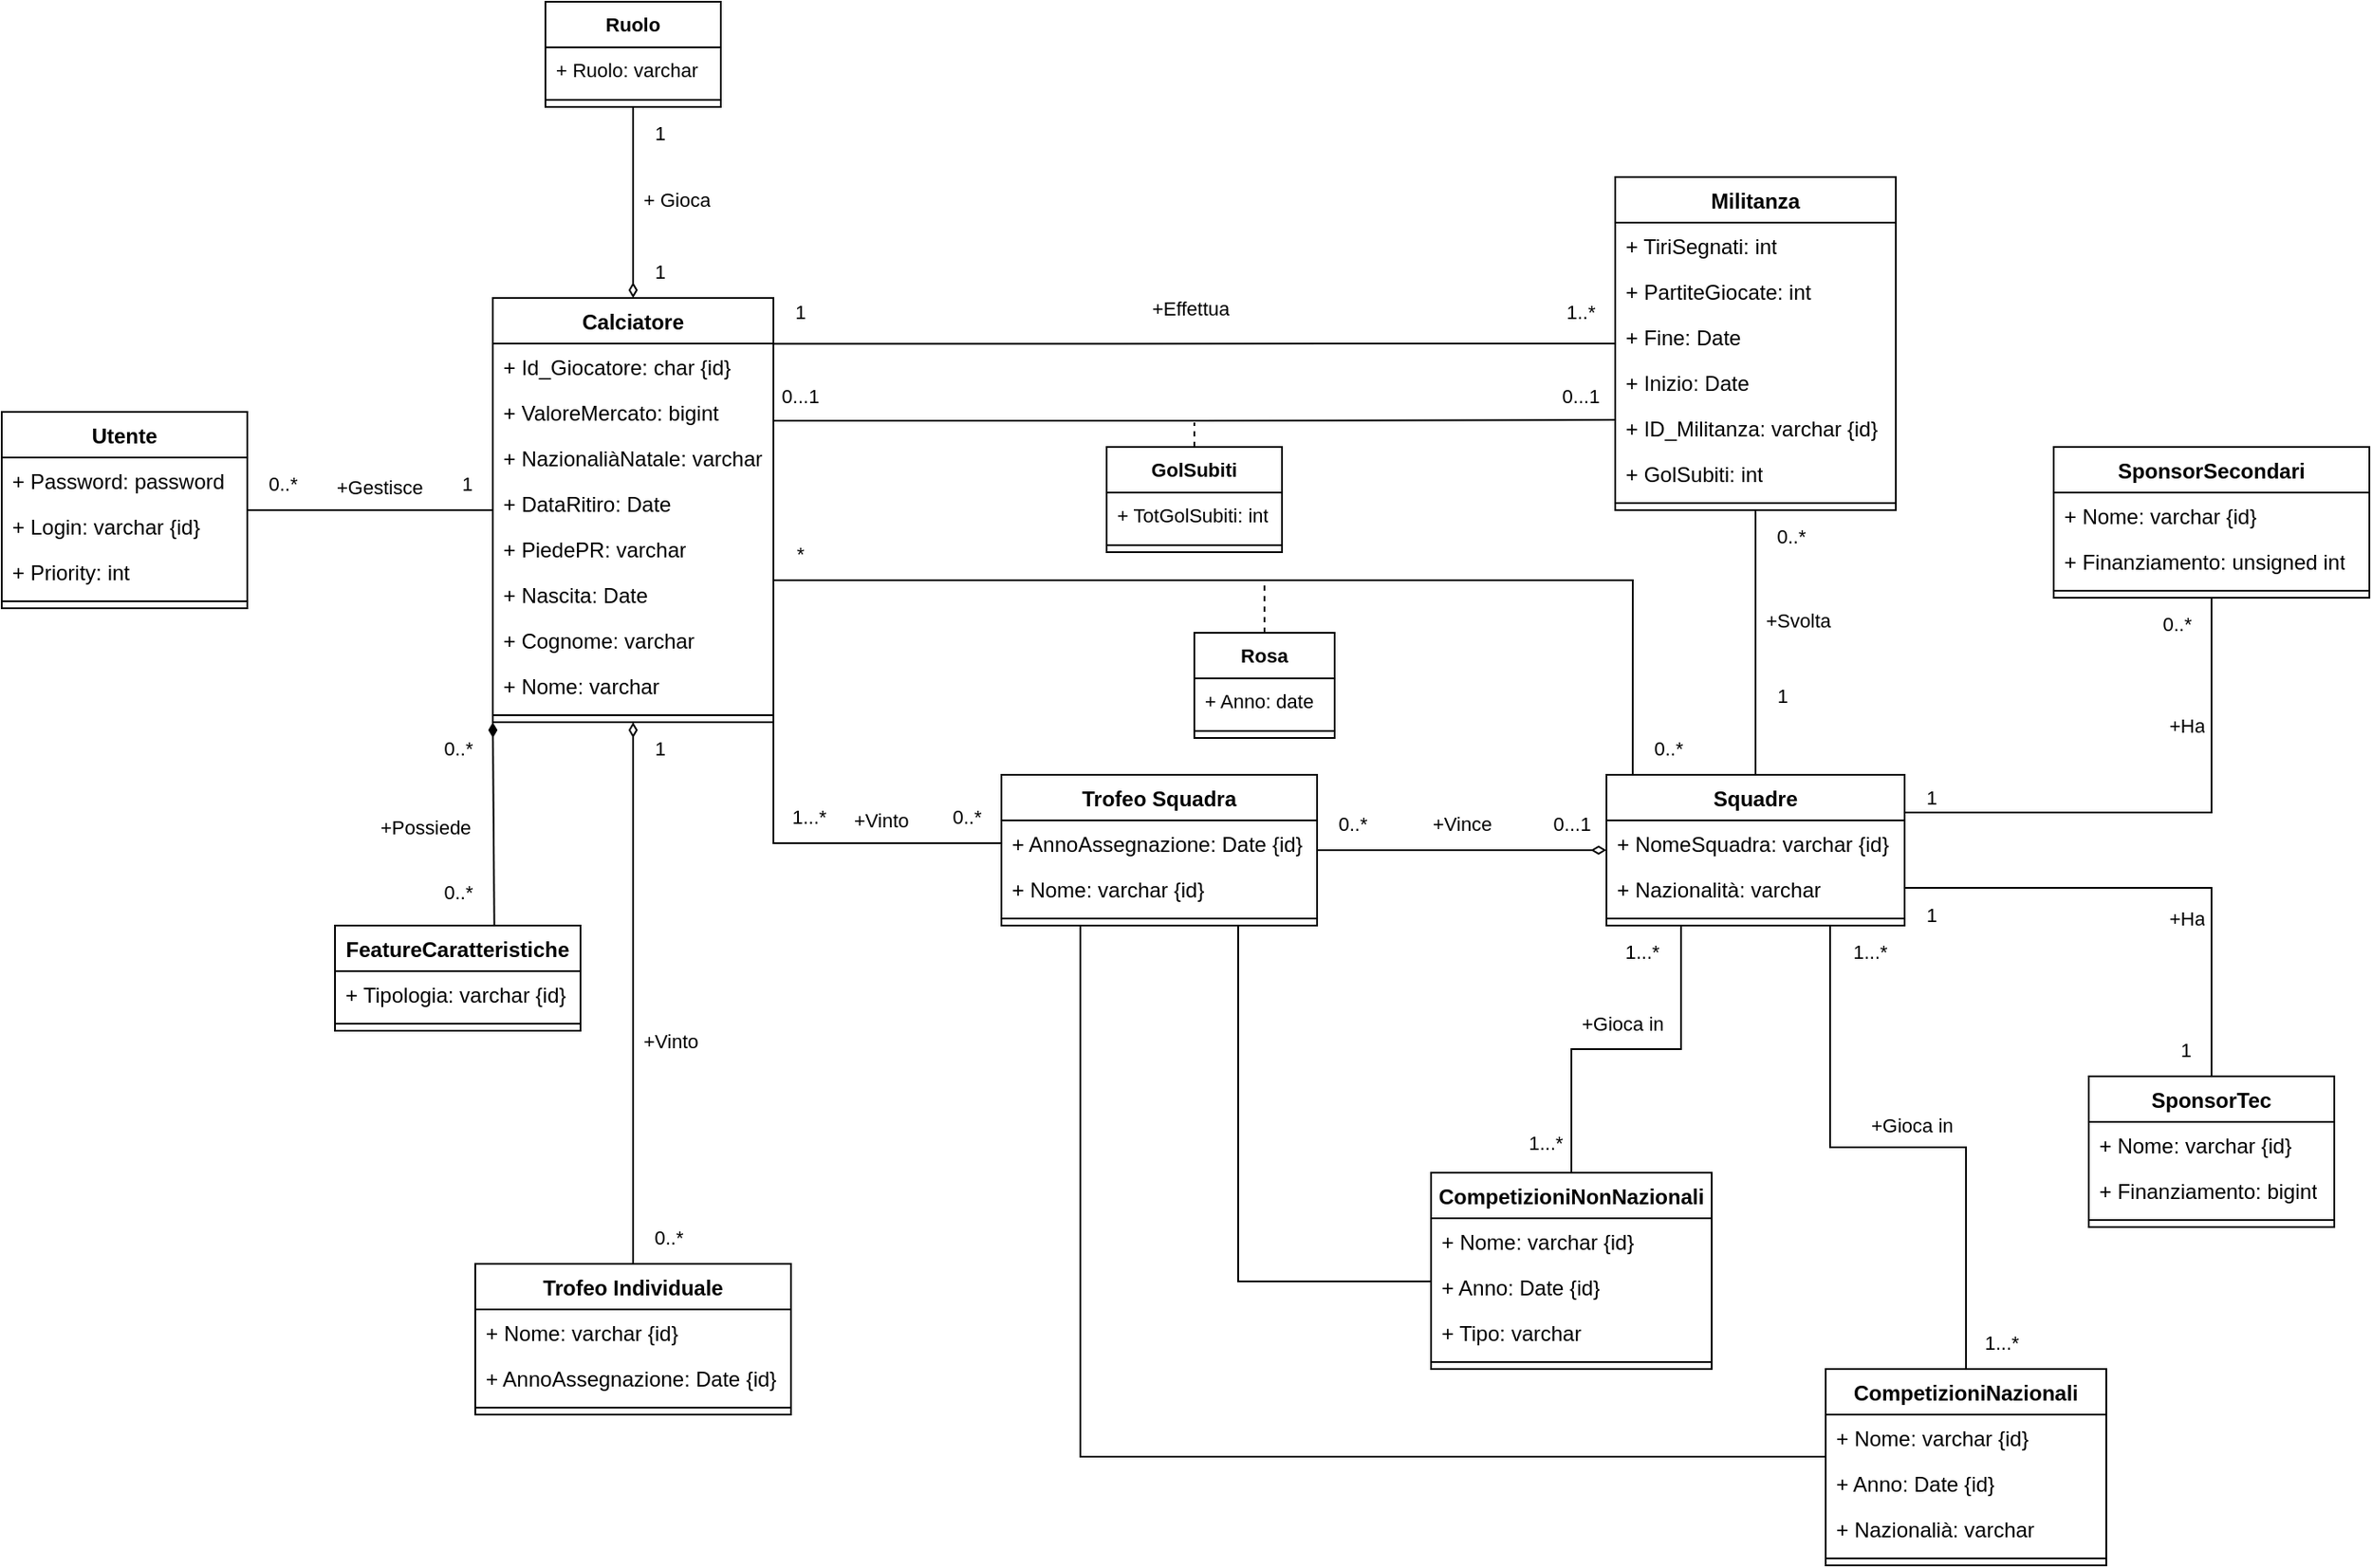 <mxfile version="22.0.3" type="device">
  <diagram name="Pagina-1" id="4owF_1DYiiWgYMWJK0U4">
    <mxGraphModel dx="3759" dy="2342" grid="1" gridSize="10" guides="1" tooltips="1" connect="1" arrows="1" fold="1" page="1" pageScale="1" pageWidth="1169" pageHeight="827" math="0" shadow="0">
      <root>
        <mxCell id="0" />
        <mxCell id="1" parent="0" />
        <mxCell id="M0RXmUMzVYiV5TTyNYUk-115" style="edgeStyle=orthogonalEdgeStyle;shape=connector;rounded=0;orthogonalLoop=1;jettySize=auto;html=1;exitX=0.5;exitY=0;exitDx=0;exitDy=0;entryX=1;entryY=0.75;entryDx=0;entryDy=0;labelBackgroundColor=default;strokeColor=default;align=center;verticalAlign=middle;fontFamily=Helvetica;fontSize=11;fontColor=default;endArrow=none;endFill=0;" parent="1" source="M0RXmUMzVYiV5TTyNYUk-45" target="M0RXmUMzVYiV5TTyNYUk-58" edge="1">
          <mxGeometry relative="1" as="geometry" />
        </mxCell>
        <mxCell id="M0RXmUMzVYiV5TTyNYUk-45" value="SponsorTec" style="swimlane;fontStyle=1;align=center;verticalAlign=top;childLayout=stackLayout;horizontal=1;startSize=26;horizontalStack=0;resizeParent=1;resizeParentMax=0;resizeLast=0;collapsible=1;marginBottom=0;whiteSpace=wrap;html=1;" parent="1" vertex="1">
          <mxGeometry x="940" y="573" width="140" height="86" as="geometry" />
        </mxCell>
        <mxCell id="M0RXmUMzVYiV5TTyNYUk-105" value="+ Nome: varchar {id}" style="text;strokeColor=none;fillColor=none;align=left;verticalAlign=top;spacingLeft=4;spacingRight=4;overflow=hidden;rotatable=0;points=[[0,0.5],[1,0.5]];portConstraint=eastwest;whiteSpace=wrap;html=1;" parent="M0RXmUMzVYiV5TTyNYUk-45" vertex="1">
          <mxGeometry y="26" width="140" height="26" as="geometry" />
        </mxCell>
        <mxCell id="M0RXmUMzVYiV5TTyNYUk-106" value="+ Finanziamento: bigint" style="text;strokeColor=none;fillColor=none;align=left;verticalAlign=top;spacingLeft=4;spacingRight=4;overflow=hidden;rotatable=0;points=[[0,0.5],[1,0.5]];portConstraint=eastwest;whiteSpace=wrap;html=1;" parent="M0RXmUMzVYiV5TTyNYUk-45" vertex="1">
          <mxGeometry y="52" width="140" height="26" as="geometry" />
        </mxCell>
        <mxCell id="M0RXmUMzVYiV5TTyNYUk-47" value="" style="line;strokeWidth=1;fillColor=none;align=left;verticalAlign=middle;spacingTop=-1;spacingLeft=3;spacingRight=3;rotatable=0;labelPosition=right;points=[];portConstraint=eastwest;strokeColor=inherit;" parent="M0RXmUMzVYiV5TTyNYUk-45" vertex="1">
          <mxGeometry y="78" width="140" height="8" as="geometry" />
        </mxCell>
        <mxCell id="M0RXmUMzVYiV5TTyNYUk-114" style="edgeStyle=orthogonalEdgeStyle;shape=connector;rounded=0;orthogonalLoop=1;jettySize=auto;html=1;exitX=0.5;exitY=1;exitDx=0;exitDy=0;entryX=1;entryY=0.25;entryDx=0;entryDy=0;labelBackgroundColor=default;strokeColor=default;align=center;verticalAlign=middle;fontFamily=Helvetica;fontSize=11;fontColor=default;endArrow=none;endFill=0;" parent="1" source="M0RXmUMzVYiV5TTyNYUk-49" target="M0RXmUMzVYiV5TTyNYUk-58" edge="1">
          <mxGeometry relative="1" as="geometry" />
        </mxCell>
        <mxCell id="M0RXmUMzVYiV5TTyNYUk-49" value="SponsorSecondari" style="swimlane;fontStyle=1;align=center;verticalAlign=top;childLayout=stackLayout;horizontal=1;startSize=26;horizontalStack=0;resizeParent=1;resizeParentMax=0;resizeLast=0;collapsible=1;marginBottom=0;whiteSpace=wrap;html=1;" parent="1" vertex="1">
          <mxGeometry x="920" y="214" width="180" height="86" as="geometry" />
        </mxCell>
        <mxCell id="M0RXmUMzVYiV5TTyNYUk-104" value="+ Nome: varchar {id}" style="text;strokeColor=none;fillColor=none;align=left;verticalAlign=top;spacingLeft=4;spacingRight=4;overflow=hidden;rotatable=0;points=[[0,0.5],[1,0.5]];portConstraint=eastwest;whiteSpace=wrap;html=1;" parent="M0RXmUMzVYiV5TTyNYUk-49" vertex="1">
          <mxGeometry y="26" width="180" height="26" as="geometry" />
        </mxCell>
        <mxCell id="M0RXmUMzVYiV5TTyNYUk-50" value="+ Finanziamento: unsigned int" style="text;strokeColor=none;fillColor=none;align=left;verticalAlign=top;spacingLeft=4;spacingRight=4;overflow=hidden;rotatable=0;points=[[0,0.5],[1,0.5]];portConstraint=eastwest;whiteSpace=wrap;html=1;" parent="M0RXmUMzVYiV5TTyNYUk-49" vertex="1">
          <mxGeometry y="52" width="180" height="26" as="geometry" />
        </mxCell>
        <mxCell id="M0RXmUMzVYiV5TTyNYUk-51" value="" style="line;strokeWidth=1;fillColor=none;align=left;verticalAlign=middle;spacingTop=-1;spacingLeft=3;spacingRight=3;rotatable=0;labelPosition=right;points=[];portConstraint=eastwest;strokeColor=inherit;" parent="M0RXmUMzVYiV5TTyNYUk-49" vertex="1">
          <mxGeometry y="78" width="180" height="8" as="geometry" />
        </mxCell>
        <mxCell id="M0RXmUMzVYiV5TTyNYUk-116" style="edgeStyle=orthogonalEdgeStyle;shape=connector;rounded=0;orthogonalLoop=1;jettySize=auto;html=1;exitX=0.5;exitY=0;exitDx=0;exitDy=0;entryX=0.75;entryY=1;entryDx=0;entryDy=0;labelBackgroundColor=default;strokeColor=default;align=center;verticalAlign=middle;fontFamily=Helvetica;fontSize=11;fontColor=default;endArrow=none;endFill=0;" parent="1" source="M0RXmUMzVYiV5TTyNYUk-52" target="M0RXmUMzVYiV5TTyNYUk-58" edge="1">
          <mxGeometry relative="1" as="geometry" />
        </mxCell>
        <mxCell id="M0RXmUMzVYiV5TTyNYUk-52" value="CompetizioniNazionali" style="swimlane;fontStyle=1;align=center;verticalAlign=top;childLayout=stackLayout;horizontal=1;startSize=26;horizontalStack=0;resizeParent=1;resizeParentMax=0;resizeLast=0;collapsible=1;marginBottom=0;whiteSpace=wrap;html=1;" parent="1" vertex="1">
          <mxGeometry x="790" y="740" width="160" height="112" as="geometry" />
        </mxCell>
        <mxCell id="M0RXmUMzVYiV5TTyNYUk-102" value="+ Nome: varchar {id}" style="text;strokeColor=none;fillColor=none;align=left;verticalAlign=top;spacingLeft=4;spacingRight=4;overflow=hidden;rotatable=0;points=[[0,0.5],[1,0.5]];portConstraint=eastwest;whiteSpace=wrap;html=1;" parent="M0RXmUMzVYiV5TTyNYUk-52" vertex="1">
          <mxGeometry y="26" width="160" height="26" as="geometry" />
        </mxCell>
        <mxCell id="M0RXmUMzVYiV5TTyNYUk-103" value="+ Anno: Date {id}" style="text;strokeColor=none;fillColor=none;align=left;verticalAlign=top;spacingLeft=4;spacingRight=4;overflow=hidden;rotatable=0;points=[[0,0.5],[1,0.5]];portConstraint=eastwest;whiteSpace=wrap;html=1;" parent="M0RXmUMzVYiV5TTyNYUk-52" vertex="1">
          <mxGeometry y="52" width="160" height="26" as="geometry" />
        </mxCell>
        <mxCell id="M0RXmUMzVYiV5TTyNYUk-53" value="+ Nazionalià: varchar" style="text;strokeColor=none;fillColor=none;align=left;verticalAlign=top;spacingLeft=4;spacingRight=4;overflow=hidden;rotatable=0;points=[[0,0.5],[1,0.5]];portConstraint=eastwest;whiteSpace=wrap;html=1;" parent="M0RXmUMzVYiV5TTyNYUk-52" vertex="1">
          <mxGeometry y="78" width="160" height="26" as="geometry" />
        </mxCell>
        <mxCell id="M0RXmUMzVYiV5TTyNYUk-54" value="" style="line;strokeWidth=1;fillColor=none;align=left;verticalAlign=middle;spacingTop=-1;spacingLeft=3;spacingRight=3;rotatable=0;labelPosition=right;points=[];portConstraint=eastwest;strokeColor=inherit;" parent="M0RXmUMzVYiV5TTyNYUk-52" vertex="1">
          <mxGeometry y="104" width="160" height="8" as="geometry" />
        </mxCell>
        <mxCell id="M0RXmUMzVYiV5TTyNYUk-117" style="edgeStyle=orthogonalEdgeStyle;shape=connector;rounded=0;orthogonalLoop=1;jettySize=auto;html=1;exitX=0.5;exitY=0;exitDx=0;exitDy=0;entryX=0.25;entryY=1;entryDx=0;entryDy=0;labelBackgroundColor=default;strokeColor=default;align=center;verticalAlign=middle;fontFamily=Helvetica;fontSize=11;fontColor=default;endArrow=none;endFill=0;" parent="1" source="M0RXmUMzVYiV5TTyNYUk-55" target="M0RXmUMzVYiV5TTyNYUk-58" edge="1">
          <mxGeometry relative="1" as="geometry" />
        </mxCell>
        <mxCell id="M0RXmUMzVYiV5TTyNYUk-55" value="CompetizioniNonNazionali" style="swimlane;fontStyle=1;align=center;verticalAlign=top;childLayout=stackLayout;horizontal=1;startSize=26;horizontalStack=0;resizeParent=1;resizeParentMax=0;resizeLast=0;collapsible=1;marginBottom=0;whiteSpace=wrap;html=1;" parent="1" vertex="1">
          <mxGeometry x="565" y="628" width="160" height="112" as="geometry" />
        </mxCell>
        <mxCell id="M0RXmUMzVYiV5TTyNYUk-56" value="+ Nome: varchar {id}" style="text;strokeColor=none;fillColor=none;align=left;verticalAlign=top;spacingLeft=4;spacingRight=4;overflow=hidden;rotatable=0;points=[[0,0.5],[1,0.5]];portConstraint=eastwest;whiteSpace=wrap;html=1;" parent="M0RXmUMzVYiV5TTyNYUk-55" vertex="1">
          <mxGeometry y="26" width="160" height="26" as="geometry" />
        </mxCell>
        <mxCell id="M0RXmUMzVYiV5TTyNYUk-100" value="+ Anno: Date {id}" style="text;strokeColor=none;fillColor=none;align=left;verticalAlign=top;spacingLeft=4;spacingRight=4;overflow=hidden;rotatable=0;points=[[0,0.5],[1,0.5]];portConstraint=eastwest;whiteSpace=wrap;html=1;" parent="M0RXmUMzVYiV5TTyNYUk-55" vertex="1">
          <mxGeometry y="52" width="160" height="26" as="geometry" />
        </mxCell>
        <mxCell id="M0RXmUMzVYiV5TTyNYUk-101" value="+ Tipo: varchar" style="text;strokeColor=none;fillColor=none;align=left;verticalAlign=top;spacingLeft=4;spacingRight=4;overflow=hidden;rotatable=0;points=[[0,0.5],[1,0.5]];portConstraint=eastwest;whiteSpace=wrap;html=1;" parent="M0RXmUMzVYiV5TTyNYUk-55" vertex="1">
          <mxGeometry y="78" width="160" height="26" as="geometry" />
        </mxCell>
        <mxCell id="M0RXmUMzVYiV5TTyNYUk-57" value="" style="line;strokeWidth=1;fillColor=none;align=left;verticalAlign=middle;spacingTop=-1;spacingLeft=3;spacingRight=3;rotatable=0;labelPosition=right;points=[];portConstraint=eastwest;strokeColor=inherit;" parent="M0RXmUMzVYiV5TTyNYUk-55" vertex="1">
          <mxGeometry y="104" width="160" height="8" as="geometry" />
        </mxCell>
        <mxCell id="M0RXmUMzVYiV5TTyNYUk-113" style="edgeStyle=none;shape=connector;rounded=0;orthogonalLoop=1;jettySize=auto;html=1;exitX=0.5;exitY=0;exitDx=0;exitDy=0;entryX=0.5;entryY=1;entryDx=0;entryDy=0;labelBackgroundColor=default;strokeColor=default;align=center;verticalAlign=middle;fontFamily=Helvetica;fontSize=11;fontColor=default;endArrow=none;endFill=0;" parent="1" source="M0RXmUMzVYiV5TTyNYUk-58" target="M0RXmUMzVYiV5TTyNYUk-61" edge="1">
          <mxGeometry relative="1" as="geometry" />
        </mxCell>
        <mxCell id="DomWR7ZZqOcEhIS5juft-34" style="edgeStyle=orthogonalEdgeStyle;shape=connector;rounded=0;orthogonalLoop=1;jettySize=auto;html=1;exitX=0.088;exitY=-0.002;exitDx=0;exitDy=0;labelBackgroundColor=default;strokeColor=default;align=center;verticalAlign=middle;fontFamily=Helvetica;fontSize=11;fontColor=default;endArrow=none;endFill=0;exitPerimeter=0;" edge="1" parent="1" source="M0RXmUMzVYiV5TTyNYUk-58" target="M0RXmUMzVYiV5TTyNYUk-76">
          <mxGeometry relative="1" as="geometry">
            <Array as="points">
              <mxPoint x="680" y="290" />
            </Array>
          </mxGeometry>
        </mxCell>
        <mxCell id="M0RXmUMzVYiV5TTyNYUk-58" value="Squadre" style="swimlane;fontStyle=1;align=center;verticalAlign=top;childLayout=stackLayout;horizontal=1;startSize=26;horizontalStack=0;resizeParent=1;resizeParentMax=0;resizeLast=0;collapsible=1;marginBottom=0;whiteSpace=wrap;html=1;" parent="1" vertex="1">
          <mxGeometry x="665" y="401" width="170" height="86" as="geometry" />
        </mxCell>
        <mxCell id="M0RXmUMzVYiV5TTyNYUk-99" value="+ NomeSquadra: varchar {id}" style="text;strokeColor=none;fillColor=none;align=left;verticalAlign=top;spacingLeft=4;spacingRight=4;overflow=hidden;rotatable=0;points=[[0,0.5],[1,0.5]];portConstraint=eastwest;whiteSpace=wrap;html=1;" parent="M0RXmUMzVYiV5TTyNYUk-58" vertex="1">
          <mxGeometry y="26" width="170" height="26" as="geometry" />
        </mxCell>
        <mxCell id="M0RXmUMzVYiV5TTyNYUk-59" value="+ Nazionalità: varchar" style="text;strokeColor=none;fillColor=none;align=left;verticalAlign=top;spacingLeft=4;spacingRight=4;overflow=hidden;rotatable=0;points=[[0,0.5],[1,0.5]];portConstraint=eastwest;whiteSpace=wrap;html=1;" parent="M0RXmUMzVYiV5TTyNYUk-58" vertex="1">
          <mxGeometry y="52" width="170" height="26" as="geometry" />
        </mxCell>
        <mxCell id="M0RXmUMzVYiV5TTyNYUk-60" value="" style="line;strokeWidth=1;fillColor=none;align=left;verticalAlign=middle;spacingTop=-1;spacingLeft=3;spacingRight=3;rotatable=0;labelPosition=right;points=[];portConstraint=eastwest;strokeColor=inherit;" parent="M0RXmUMzVYiV5TTyNYUk-58" vertex="1">
          <mxGeometry y="78" width="170" height="8" as="geometry" />
        </mxCell>
        <mxCell id="M0RXmUMzVYiV5TTyNYUk-61" value="Militanza" style="swimlane;fontStyle=1;align=center;verticalAlign=top;childLayout=stackLayout;horizontal=1;startSize=26;horizontalStack=0;resizeParent=1;resizeParentMax=0;resizeLast=0;collapsible=1;marginBottom=0;whiteSpace=wrap;html=1;" parent="1" vertex="1">
          <mxGeometry x="670" y="60" width="160" height="190" as="geometry" />
        </mxCell>
        <mxCell id="M0RXmUMzVYiV5TTyNYUk-98" value="+ TiriSegnati: int" style="text;strokeColor=none;fillColor=none;align=left;verticalAlign=top;spacingLeft=4;spacingRight=4;overflow=hidden;rotatable=0;points=[[0,0.5],[1,0.5]];portConstraint=eastwest;whiteSpace=wrap;html=1;" parent="M0RXmUMzVYiV5TTyNYUk-61" vertex="1">
          <mxGeometry y="26" width="160" height="26" as="geometry" />
        </mxCell>
        <mxCell id="M0RXmUMzVYiV5TTyNYUk-95" value="+ PartiteGiocate: int" style="text;strokeColor=none;fillColor=none;align=left;verticalAlign=top;spacingLeft=4;spacingRight=4;overflow=hidden;rotatable=0;points=[[0,0.5],[1,0.5]];portConstraint=eastwest;whiteSpace=wrap;html=1;" parent="M0RXmUMzVYiV5TTyNYUk-61" vertex="1">
          <mxGeometry y="52" width="160" height="26" as="geometry" />
        </mxCell>
        <mxCell id="M0RXmUMzVYiV5TTyNYUk-96" value="+ Fine: Date" style="text;strokeColor=none;fillColor=none;align=left;verticalAlign=top;spacingLeft=4;spacingRight=4;overflow=hidden;rotatable=0;points=[[0,0.5],[1,0.5]];portConstraint=eastwest;whiteSpace=wrap;html=1;" parent="M0RXmUMzVYiV5TTyNYUk-61" vertex="1">
          <mxGeometry y="78" width="160" height="26" as="geometry" />
        </mxCell>
        <mxCell id="M0RXmUMzVYiV5TTyNYUk-97" value="+ Inizio: Date" style="text;strokeColor=none;fillColor=none;align=left;verticalAlign=top;spacingLeft=4;spacingRight=4;overflow=hidden;rotatable=0;points=[[0,0.5],[1,0.5]];portConstraint=eastwest;whiteSpace=wrap;html=1;" parent="M0RXmUMzVYiV5TTyNYUk-61" vertex="1">
          <mxGeometry y="104" width="160" height="26" as="geometry" />
        </mxCell>
        <mxCell id="M0RXmUMzVYiV5TTyNYUk-94" value="+ ID_Militanza: varchar {id}" style="text;strokeColor=none;fillColor=none;align=left;verticalAlign=top;spacingLeft=4;spacingRight=4;overflow=hidden;rotatable=0;points=[[0,0.5],[1,0.5]];portConstraint=eastwest;whiteSpace=wrap;html=1;" parent="M0RXmUMzVYiV5TTyNYUk-61" vertex="1">
          <mxGeometry y="130" width="160" height="26" as="geometry" />
        </mxCell>
        <mxCell id="M0RXmUMzVYiV5TTyNYUk-62" value="+ GolSubiti: int" style="text;strokeColor=none;fillColor=none;align=left;verticalAlign=top;spacingLeft=4;spacingRight=4;overflow=hidden;rotatable=0;points=[[0,0.5],[1,0.5]];portConstraint=eastwest;whiteSpace=wrap;html=1;" parent="M0RXmUMzVYiV5TTyNYUk-61" vertex="1">
          <mxGeometry y="156" width="160" height="26" as="geometry" />
        </mxCell>
        <mxCell id="M0RXmUMzVYiV5TTyNYUk-63" value="" style="line;strokeWidth=1;fillColor=none;align=left;verticalAlign=middle;spacingTop=-1;spacingLeft=3;spacingRight=3;rotatable=0;labelPosition=right;points=[];portConstraint=eastwest;strokeColor=inherit;" parent="M0RXmUMzVYiV5TTyNYUk-61" vertex="1">
          <mxGeometry y="182" width="160" height="8" as="geometry" />
        </mxCell>
        <mxCell id="M0RXmUMzVYiV5TTyNYUk-112" style="edgeStyle=none;shape=connector;rounded=0;orthogonalLoop=1;jettySize=auto;html=1;exitX=1;exitY=0.5;exitDx=0;exitDy=0;labelBackgroundColor=default;strokeColor=default;align=center;verticalAlign=middle;fontFamily=Helvetica;fontSize=11;fontColor=default;endArrow=diamondThin;endFill=0;entryX=0;entryY=0.5;entryDx=0;entryDy=0;" parent="1" source="M0RXmUMzVYiV5TTyNYUk-64" target="M0RXmUMzVYiV5TTyNYUk-58" edge="1">
          <mxGeometry relative="1" as="geometry">
            <mxPoint x="640" y="450.0" as="targetPoint" />
          </mxGeometry>
        </mxCell>
        <mxCell id="DomWR7ZZqOcEhIS5juft-25" style="edgeStyle=orthogonalEdgeStyle;shape=connector;rounded=0;orthogonalLoop=1;jettySize=auto;html=1;exitX=0.75;exitY=1;exitDx=0;exitDy=0;labelBackgroundColor=default;strokeColor=default;align=center;verticalAlign=middle;fontFamily=Helvetica;fontSize=11;fontColor=default;endArrow=none;endFill=0;" edge="1" parent="1" source="M0RXmUMzVYiV5TTyNYUk-64" target="M0RXmUMzVYiV5TTyNYUk-55">
          <mxGeometry relative="1" as="geometry">
            <Array as="points">
              <mxPoint x="455" y="690" />
            </Array>
          </mxGeometry>
        </mxCell>
        <mxCell id="DomWR7ZZqOcEhIS5juft-26" style="edgeStyle=orthogonalEdgeStyle;shape=connector;rounded=0;orthogonalLoop=1;jettySize=auto;html=1;exitX=0.25;exitY=1;exitDx=0;exitDy=0;labelBackgroundColor=default;strokeColor=default;align=center;verticalAlign=middle;fontFamily=Helvetica;fontSize=11;fontColor=default;endArrow=none;endFill=0;" edge="1" parent="1" source="M0RXmUMzVYiV5TTyNYUk-64" target="M0RXmUMzVYiV5TTyNYUk-52">
          <mxGeometry relative="1" as="geometry">
            <Array as="points">
              <mxPoint x="365" y="790" />
            </Array>
          </mxGeometry>
        </mxCell>
        <mxCell id="M0RXmUMzVYiV5TTyNYUk-64" value="Trofeo Squadra" style="swimlane;fontStyle=1;align=center;verticalAlign=top;childLayout=stackLayout;horizontal=1;startSize=26;horizontalStack=0;resizeParent=1;resizeParentMax=0;resizeLast=0;collapsible=1;marginBottom=0;whiteSpace=wrap;html=1;" parent="1" vertex="1">
          <mxGeometry x="320" y="401" width="180" height="86" as="geometry" />
        </mxCell>
        <mxCell id="M0RXmUMzVYiV5TTyNYUk-93" value="+ AnnoAssegnazione: Date {id}" style="text;strokeColor=none;fillColor=none;align=left;verticalAlign=top;spacingLeft=4;spacingRight=4;overflow=hidden;rotatable=0;points=[[0,0.5],[1,0.5]];portConstraint=eastwest;whiteSpace=wrap;html=1;" parent="M0RXmUMzVYiV5TTyNYUk-64" vertex="1">
          <mxGeometry y="26" width="180" height="26" as="geometry" />
        </mxCell>
        <mxCell id="M0RXmUMzVYiV5TTyNYUk-92" value="+ Nome: varchar {id}" style="text;strokeColor=none;fillColor=none;align=left;verticalAlign=top;spacingLeft=4;spacingRight=4;overflow=hidden;rotatable=0;points=[[0,0.5],[1,0.5]];portConstraint=eastwest;whiteSpace=wrap;html=1;" parent="M0RXmUMzVYiV5TTyNYUk-64" vertex="1">
          <mxGeometry y="52" width="180" height="26" as="geometry" />
        </mxCell>
        <mxCell id="M0RXmUMzVYiV5TTyNYUk-66" value="" style="line;strokeWidth=1;fillColor=none;align=left;verticalAlign=middle;spacingTop=-1;spacingLeft=3;spacingRight=3;rotatable=0;labelPosition=right;points=[];portConstraint=eastwest;strokeColor=inherit;" parent="M0RXmUMzVYiV5TTyNYUk-64" vertex="1">
          <mxGeometry y="78" width="180" height="8" as="geometry" />
        </mxCell>
        <mxCell id="M0RXmUMzVYiV5TTyNYUk-111" style="edgeStyle=none;shape=connector;rounded=0;orthogonalLoop=1;jettySize=auto;html=1;labelBackgroundColor=default;strokeColor=default;align=center;verticalAlign=middle;fontFamily=Helvetica;fontSize=11;fontColor=default;endArrow=diamondThin;endFill=1;exitX=0.649;exitY=0.019;exitDx=0;exitDy=0;entryX=0;entryY=1;entryDx=0;entryDy=0;exitPerimeter=0;" parent="1" source="M0RXmUMzVYiV5TTyNYUk-70" target="M0RXmUMzVYiV5TTyNYUk-76" edge="1">
          <mxGeometry relative="1" as="geometry">
            <mxPoint x="320" y="330" as="sourcePoint" />
            <mxPoint x="230" y="350" as="targetPoint" />
          </mxGeometry>
        </mxCell>
        <mxCell id="M0RXmUMzVYiV5TTyNYUk-67" value="Trofeo Individuale" style="swimlane;fontStyle=1;align=center;verticalAlign=top;childLayout=stackLayout;horizontal=1;startSize=26;horizontalStack=0;resizeParent=1;resizeParentMax=0;resizeLast=0;collapsible=1;marginBottom=0;whiteSpace=wrap;html=1;" parent="1" vertex="1">
          <mxGeometry x="20" y="680" width="180" height="86" as="geometry" />
        </mxCell>
        <mxCell id="M0RXmUMzVYiV5TTyNYUk-91" value="+ Nome: varchar {id}" style="text;strokeColor=none;fillColor=none;align=left;verticalAlign=top;spacingLeft=4;spacingRight=4;overflow=hidden;rotatable=0;points=[[0,0.5],[1,0.5]];portConstraint=eastwest;whiteSpace=wrap;html=1;" parent="M0RXmUMzVYiV5TTyNYUk-67" vertex="1">
          <mxGeometry y="26" width="180" height="26" as="geometry" />
        </mxCell>
        <mxCell id="M0RXmUMzVYiV5TTyNYUk-68" value="+ AnnoAssegnazione: Date {id}" style="text;strokeColor=none;fillColor=none;align=left;verticalAlign=top;spacingLeft=4;spacingRight=4;overflow=hidden;rotatable=0;points=[[0,0.5],[1,0.5]];portConstraint=eastwest;whiteSpace=wrap;html=1;" parent="M0RXmUMzVYiV5TTyNYUk-67" vertex="1">
          <mxGeometry y="52" width="180" height="26" as="geometry" />
        </mxCell>
        <mxCell id="M0RXmUMzVYiV5TTyNYUk-69" value="" style="line;strokeWidth=1;fillColor=none;align=left;verticalAlign=middle;spacingTop=-1;spacingLeft=3;spacingRight=3;rotatable=0;labelPosition=right;points=[];portConstraint=eastwest;strokeColor=inherit;" parent="M0RXmUMzVYiV5TTyNYUk-67" vertex="1">
          <mxGeometry y="78" width="180" height="8" as="geometry" />
        </mxCell>
        <mxCell id="M0RXmUMzVYiV5TTyNYUk-110" style="edgeStyle=none;shape=connector;rounded=0;orthogonalLoop=1;jettySize=auto;html=1;exitX=0.5;exitY=0;exitDx=0;exitDy=0;entryX=0.5;entryY=1;entryDx=0;entryDy=0;labelBackgroundColor=default;strokeColor=default;align=center;verticalAlign=middle;fontFamily=Helvetica;fontSize=11;fontColor=default;endArrow=diamondThin;endFill=0;" parent="1" source="M0RXmUMzVYiV5TTyNYUk-67" target="M0RXmUMzVYiV5TTyNYUk-76" edge="1">
          <mxGeometry relative="1" as="geometry" />
        </mxCell>
        <mxCell id="M0RXmUMzVYiV5TTyNYUk-70" value="FeatureCaratteristiche" style="swimlane;fontStyle=1;align=center;verticalAlign=top;childLayout=stackLayout;horizontal=1;startSize=26;horizontalStack=0;resizeParent=1;resizeParentMax=0;resizeLast=0;collapsible=1;marginBottom=0;whiteSpace=wrap;html=1;" parent="1" vertex="1">
          <mxGeometry x="-60" y="487" width="140" height="60" as="geometry" />
        </mxCell>
        <mxCell id="M0RXmUMzVYiV5TTyNYUk-71" value="+ Tipologia: varchar {id}" style="text;strokeColor=none;fillColor=none;align=left;verticalAlign=top;spacingLeft=4;spacingRight=4;overflow=hidden;rotatable=0;points=[[0,0.5],[1,0.5]];portConstraint=eastwest;whiteSpace=wrap;html=1;" parent="M0RXmUMzVYiV5TTyNYUk-70" vertex="1">
          <mxGeometry y="26" width="140" height="26" as="geometry" />
        </mxCell>
        <mxCell id="M0RXmUMzVYiV5TTyNYUk-72" value="" style="line;strokeWidth=1;fillColor=none;align=left;verticalAlign=middle;spacingTop=-1;spacingLeft=3;spacingRight=3;rotatable=0;labelPosition=right;points=[];portConstraint=eastwest;strokeColor=inherit;" parent="M0RXmUMzVYiV5TTyNYUk-70" vertex="1">
          <mxGeometry y="52" width="140" height="8" as="geometry" />
        </mxCell>
        <mxCell id="M0RXmUMzVYiV5TTyNYUk-73" value="Utente" style="swimlane;fontStyle=1;align=center;verticalAlign=top;childLayout=stackLayout;horizontal=1;startSize=26;horizontalStack=0;resizeParent=1;resizeParentMax=0;resizeLast=0;collapsible=1;marginBottom=0;whiteSpace=wrap;html=1;" parent="1" vertex="1">
          <mxGeometry x="-250" y="194" width="140" height="112" as="geometry" />
        </mxCell>
        <mxCell id="M0RXmUMzVYiV5TTyNYUk-74" value="+ Password: password" style="text;strokeColor=none;fillColor=none;align=left;verticalAlign=top;spacingLeft=4;spacingRight=4;overflow=hidden;rotatable=0;points=[[0,0.5],[1,0.5]];portConstraint=eastwest;whiteSpace=wrap;html=1;" parent="M0RXmUMzVYiV5TTyNYUk-73" vertex="1">
          <mxGeometry y="26" width="140" height="26" as="geometry" />
        </mxCell>
        <mxCell id="M0RXmUMzVYiV5TTyNYUk-90" value="+ Login: varchar {id}" style="text;strokeColor=none;fillColor=none;align=left;verticalAlign=top;spacingLeft=4;spacingRight=4;overflow=hidden;rotatable=0;points=[[0,0.5],[1,0.5]];portConstraint=eastwest;whiteSpace=wrap;html=1;" parent="M0RXmUMzVYiV5TTyNYUk-73" vertex="1">
          <mxGeometry y="52" width="140" height="26" as="geometry" />
        </mxCell>
        <mxCell id="DomWR7ZZqOcEhIS5juft-1" value="+ Priority: int" style="text;strokeColor=none;fillColor=none;align=left;verticalAlign=top;spacingLeft=4;spacingRight=4;overflow=hidden;rotatable=0;points=[[0,0.5],[1,0.5]];portConstraint=eastwest;whiteSpace=wrap;html=1;" vertex="1" parent="M0RXmUMzVYiV5TTyNYUk-73">
          <mxGeometry y="78" width="140" height="26" as="geometry" />
        </mxCell>
        <mxCell id="M0RXmUMzVYiV5TTyNYUk-75" value="" style="line;strokeWidth=1;fillColor=none;align=left;verticalAlign=middle;spacingTop=-1;spacingLeft=3;spacingRight=3;rotatable=0;labelPosition=right;points=[];portConstraint=eastwest;strokeColor=inherit;" parent="M0RXmUMzVYiV5TTyNYUk-73" vertex="1">
          <mxGeometry y="104" width="140" height="8" as="geometry" />
        </mxCell>
        <mxCell id="M0RXmUMzVYiV5TTyNYUk-107" style="rounded=0;orthogonalLoop=1;jettySize=auto;html=1;endArrow=none;endFill=0;" parent="1" source="M0RXmUMzVYiV5TTyNYUk-76" target="M0RXmUMzVYiV5TTyNYUk-73" edge="1">
          <mxGeometry relative="1" as="geometry">
            <mxPoint x="210" y="243" as="sourcePoint" />
            <mxPoint x="300" y="250" as="targetPoint" />
          </mxGeometry>
        </mxCell>
        <mxCell id="M0RXmUMzVYiV5TTyNYUk-108" style="edgeStyle=orthogonalEdgeStyle;shape=connector;rounded=0;orthogonalLoop=1;jettySize=auto;html=1;labelBackgroundColor=default;strokeColor=default;align=center;verticalAlign=middle;fontFamily=Helvetica;fontSize=11;fontColor=default;endArrow=none;endFill=0;exitX=1;exitY=1;exitDx=0;exitDy=0;entryX=0;entryY=0.5;entryDx=0;entryDy=0;" parent="1" source="M0RXmUMzVYiV5TTyNYUk-76" target="M0RXmUMzVYiV5TTyNYUk-64" edge="1">
          <mxGeometry relative="1" as="geometry">
            <mxPoint x="190" y="414" as="sourcePoint" />
            <mxPoint x="300" y="420" as="targetPoint" />
            <Array as="points">
              <mxPoint x="190" y="440" />
              <mxPoint x="320" y="440" />
            </Array>
          </mxGeometry>
        </mxCell>
        <mxCell id="M0RXmUMzVYiV5TTyNYUk-109" style="edgeStyle=none;shape=connector;rounded=0;orthogonalLoop=1;jettySize=auto;html=1;labelBackgroundColor=default;strokeColor=default;align=center;verticalAlign=middle;fontFamily=Helvetica;fontSize=11;fontColor=default;endArrow=none;endFill=0;entryX=0;entryY=0.5;entryDx=0;entryDy=0;exitX=1.001;exitY=0.108;exitDx=0;exitDy=0;exitPerimeter=0;" parent="1" source="M0RXmUMzVYiV5TTyNYUk-76" target="M0RXmUMzVYiV5TTyNYUk-61" edge="1">
          <mxGeometry relative="1" as="geometry">
            <mxPoint x="600" y="190" as="targetPoint" />
            <mxPoint x="230" y="180" as="sourcePoint" />
            <Array as="points" />
          </mxGeometry>
        </mxCell>
        <mxCell id="DomWR7ZZqOcEhIS5juft-16" style="edgeStyle=orthogonalEdgeStyle;shape=connector;rounded=0;orthogonalLoop=1;jettySize=auto;html=1;exitX=1;exitY=0.5;exitDx=0;exitDy=0;entryX=0;entryY=0.75;entryDx=0;entryDy=0;labelBackgroundColor=default;strokeColor=default;align=center;verticalAlign=middle;fontFamily=Helvetica;fontSize=11;fontColor=default;endArrow=none;endFill=0;" edge="1" parent="1">
          <mxGeometry relative="1" as="geometry">
            <mxPoint x="190" y="246.0" as="sourcePoint" />
            <mxPoint x="670" y="198.5" as="targetPoint" />
            <Array as="points">
              <mxPoint x="190" y="199" />
              <mxPoint x="430" y="199" />
            </Array>
          </mxGeometry>
        </mxCell>
        <mxCell id="M0RXmUMzVYiV5TTyNYUk-76" value="Calciatore" style="swimlane;fontStyle=1;align=center;verticalAlign=top;childLayout=stackLayout;horizontal=1;startSize=26;horizontalStack=0;resizeParent=1;resizeParentMax=0;resizeLast=0;collapsible=1;marginBottom=0;whiteSpace=wrap;html=1;" parent="1" vertex="1">
          <mxGeometry x="30" y="129" width="160" height="242" as="geometry" />
        </mxCell>
        <mxCell id="M0RXmUMzVYiV5TTyNYUk-79" value="+ Id_Giocatore: char {id}" style="text;strokeColor=none;fillColor=none;align=left;verticalAlign=top;spacingLeft=4;spacingRight=4;overflow=hidden;rotatable=0;points=[[0,0.5],[1,0.5]];portConstraint=eastwest;whiteSpace=wrap;html=1;" parent="M0RXmUMzVYiV5TTyNYUk-76" vertex="1">
          <mxGeometry y="26" width="160" height="26" as="geometry" />
        </mxCell>
        <mxCell id="M0RXmUMzVYiV5TTyNYUk-77" value="+ ValoreMercato: bigint" style="text;strokeColor=none;fillColor=none;align=left;verticalAlign=top;spacingLeft=4;spacingRight=4;overflow=hidden;rotatable=0;points=[[0,0.5],[1,0.5]];portConstraint=eastwest;whiteSpace=wrap;html=1;" parent="M0RXmUMzVYiV5TTyNYUk-76" vertex="1">
          <mxGeometry y="52" width="160" height="26" as="geometry" />
        </mxCell>
        <mxCell id="M0RXmUMzVYiV5TTyNYUk-86" value="+ NazionaliàNatale: varchar" style="text;strokeColor=none;fillColor=none;align=left;verticalAlign=top;spacingLeft=4;spacingRight=4;overflow=hidden;rotatable=0;points=[[0,0.5],[1,0.5]];portConstraint=eastwest;whiteSpace=wrap;html=1;" parent="M0RXmUMzVYiV5TTyNYUk-76" vertex="1">
          <mxGeometry y="78" width="160" height="26" as="geometry" />
        </mxCell>
        <mxCell id="M0RXmUMzVYiV5TTyNYUk-85" value="+ DataRitiro: Date" style="text;strokeColor=none;fillColor=none;align=left;verticalAlign=top;spacingLeft=4;spacingRight=4;overflow=hidden;rotatable=0;points=[[0,0.5],[1,0.5]];portConstraint=eastwest;whiteSpace=wrap;html=1;" parent="M0RXmUMzVYiV5TTyNYUk-76" vertex="1">
          <mxGeometry y="104" width="160" height="26" as="geometry" />
        </mxCell>
        <mxCell id="M0RXmUMzVYiV5TTyNYUk-87" value="+ PiedePR: varchar" style="text;strokeColor=none;fillColor=none;align=left;verticalAlign=top;spacingLeft=4;spacingRight=4;overflow=hidden;rotatable=0;points=[[0,0.5],[1,0.5]];portConstraint=eastwest;whiteSpace=wrap;html=1;" parent="M0RXmUMzVYiV5TTyNYUk-76" vertex="1">
          <mxGeometry y="130" width="160" height="26" as="geometry" />
        </mxCell>
        <mxCell id="M0RXmUMzVYiV5TTyNYUk-83" value="+ Nascita: Date" style="text;strokeColor=none;fillColor=none;align=left;verticalAlign=top;spacingLeft=4;spacingRight=4;overflow=hidden;rotatable=0;points=[[0,0.5],[1,0.5]];portConstraint=eastwest;whiteSpace=wrap;html=1;" parent="M0RXmUMzVYiV5TTyNYUk-76" vertex="1">
          <mxGeometry y="156" width="160" height="26" as="geometry" />
        </mxCell>
        <mxCell id="M0RXmUMzVYiV5TTyNYUk-89" value="+ Cognome: varchar" style="text;strokeColor=none;fillColor=none;align=left;verticalAlign=top;spacingLeft=4;spacingRight=4;overflow=hidden;rotatable=0;points=[[0,0.5],[1,0.5]];portConstraint=eastwest;whiteSpace=wrap;html=1;" parent="M0RXmUMzVYiV5TTyNYUk-76" vertex="1">
          <mxGeometry y="182" width="160" height="26" as="geometry" />
        </mxCell>
        <mxCell id="M0RXmUMzVYiV5TTyNYUk-88" value="+ Nome: varchar" style="text;strokeColor=none;fillColor=none;align=left;verticalAlign=top;spacingLeft=4;spacingRight=4;overflow=hidden;rotatable=0;points=[[0,0.5],[1,0.5]];portConstraint=eastwest;whiteSpace=wrap;html=1;" parent="M0RXmUMzVYiV5TTyNYUk-76" vertex="1">
          <mxGeometry y="208" width="160" height="26" as="geometry" />
        </mxCell>
        <mxCell id="M0RXmUMzVYiV5TTyNYUk-78" value="" style="line;strokeWidth=1;fillColor=none;align=left;verticalAlign=middle;spacingTop=-1;spacingLeft=3;spacingRight=3;rotatable=0;labelPosition=right;points=[];portConstraint=eastwest;strokeColor=inherit;" parent="M0RXmUMzVYiV5TTyNYUk-76" vertex="1">
          <mxGeometry y="234" width="160" height="8" as="geometry" />
        </mxCell>
        <mxCell id="M0RXmUMzVYiV5TTyNYUk-118" value="+Vinto" style="text;strokeColor=none;fillColor=none;align=left;verticalAlign=top;spacingLeft=4;spacingRight=4;overflow=hidden;rotatable=0;points=[[0,0.5],[1,0.5]];portConstraint=eastwest;whiteSpace=wrap;html=1;fontSize=11;fontFamily=Helvetica;fontColor=default;" parent="1" vertex="1">
          <mxGeometry x="110" y="540" width="50" height="26" as="geometry" />
        </mxCell>
        <mxCell id="M0RXmUMzVYiV5TTyNYUk-119" value="+Vinto" style="text;strokeColor=none;fillColor=none;align=left;verticalAlign=top;spacingLeft=4;spacingRight=4;overflow=hidden;rotatable=0;points=[[0,0.5],[1,0.5]];portConstraint=eastwest;whiteSpace=wrap;html=1;fontSize=11;fontFamily=Helvetica;fontColor=default;" parent="1" vertex="1">
          <mxGeometry x="230" y="414" width="50" height="26" as="geometry" />
        </mxCell>
        <mxCell id="M0RXmUMzVYiV5TTyNYUk-120" value="+Possiede" style="text;strokeColor=none;fillColor=none;align=left;verticalAlign=top;spacingLeft=4;spacingRight=4;overflow=hidden;rotatable=0;points=[[0,0.5],[1,0.5]];portConstraint=eastwest;whiteSpace=wrap;html=1;fontSize=11;fontFamily=Helvetica;fontColor=default;" parent="1" vertex="1">
          <mxGeometry x="-40" y="418" width="70" height="26" as="geometry" />
        </mxCell>
        <mxCell id="M0RXmUMzVYiV5TTyNYUk-121" value="+Gestisce" style="text;strokeColor=none;fillColor=none;align=left;verticalAlign=top;spacingLeft=4;spacingRight=4;overflow=hidden;rotatable=0;points=[[0,0.5],[1,0.5]];portConstraint=eastwest;whiteSpace=wrap;html=1;fontSize=11;fontFamily=Helvetica;fontColor=default;" parent="1" vertex="1">
          <mxGeometry x="-65" y="224" width="60" height="26" as="geometry" />
        </mxCell>
        <mxCell id="M0RXmUMzVYiV5TTyNYUk-122" value="+Effettua" style="text;strokeColor=none;fillColor=none;align=left;verticalAlign=top;spacingLeft=4;spacingRight=4;overflow=hidden;rotatable=0;points=[[0,0.5],[1,0.5]];portConstraint=eastwest;whiteSpace=wrap;html=1;fontSize=11;fontFamily=Helvetica;fontColor=default;" parent="1" vertex="1">
          <mxGeometry x="400" y="122" width="60" height="26" as="geometry" />
        </mxCell>
        <mxCell id="M0RXmUMzVYiV5TTyNYUk-123" value="+Vince" style="text;strokeColor=none;fillColor=none;align=left;verticalAlign=top;spacingLeft=4;spacingRight=4;overflow=hidden;rotatable=0;points=[[0,0.5],[1,0.5]];portConstraint=eastwest;whiteSpace=wrap;html=1;fontSize=11;fontFamily=Helvetica;fontColor=default;" parent="1" vertex="1">
          <mxGeometry x="560" y="416" width="50" height="26" as="geometry" />
        </mxCell>
        <mxCell id="M0RXmUMzVYiV5TTyNYUk-124" value="+Svolta" style="text;strokeColor=none;fillColor=none;align=left;verticalAlign=top;spacingLeft=4;spacingRight=4;overflow=hidden;rotatable=0;points=[[0,0.5],[1,0.5]];portConstraint=eastwest;whiteSpace=wrap;html=1;fontSize=11;fontFamily=Helvetica;fontColor=default;" parent="1" vertex="1">
          <mxGeometry x="750" y="300" width="50" height="26" as="geometry" />
        </mxCell>
        <mxCell id="M0RXmUMzVYiV5TTyNYUk-125" value="+Ha" style="text;strokeColor=none;fillColor=none;align=left;verticalAlign=top;spacingLeft=4;spacingRight=4;overflow=hidden;rotatable=0;points=[[0,0.5],[1,0.5]];portConstraint=eastwest;whiteSpace=wrap;html=1;fontSize=11;fontFamily=Helvetica;fontColor=default;" parent="1" vertex="1">
          <mxGeometry x="980" y="360" width="30" height="26" as="geometry" />
        </mxCell>
        <mxCell id="M0RXmUMzVYiV5TTyNYUk-126" value="+Ha" style="text;strokeColor=none;fillColor=none;align=left;verticalAlign=top;spacingLeft=4;spacingRight=4;overflow=hidden;rotatable=0;points=[[0,0.5],[1,0.5]];portConstraint=eastwest;whiteSpace=wrap;html=1;fontSize=11;fontFamily=Helvetica;fontColor=default;" parent="1" vertex="1">
          <mxGeometry x="980" y="470" width="30" height="26" as="geometry" />
        </mxCell>
        <mxCell id="M0RXmUMzVYiV5TTyNYUk-127" value="+Gioca in" style="text;strokeColor=none;fillColor=none;align=left;verticalAlign=top;spacingLeft=4;spacingRight=4;overflow=hidden;rotatable=0;points=[[0,0.5],[1,0.5]];portConstraint=eastwest;whiteSpace=wrap;html=1;fontSize=11;fontFamily=Helvetica;fontColor=default;" parent="1" vertex="1">
          <mxGeometry x="645" y="530" width="60" height="26" as="geometry" />
        </mxCell>
        <mxCell id="M0RXmUMzVYiV5TTyNYUk-128" value="+Gioca in" style="text;strokeColor=none;fillColor=none;align=left;verticalAlign=top;spacingLeft=4;spacingRight=4;overflow=hidden;rotatable=0;points=[[0,0.5],[1,0.5]];portConstraint=eastwest;whiteSpace=wrap;html=1;fontSize=11;fontFamily=Helvetica;fontColor=default;" parent="1" vertex="1">
          <mxGeometry x="810" y="588" width="60" height="26" as="geometry" />
        </mxCell>
        <mxCell id="M0RXmUMzVYiV5TTyNYUk-129" value="0..*" style="text;html=1;align=center;verticalAlign=middle;resizable=0;points=[];autosize=1;strokeColor=none;fillColor=none;fontSize=11;fontFamily=Helvetica;fontColor=default;" parent="1" vertex="1">
          <mxGeometry x="280" y="410" width="40" height="30" as="geometry" />
        </mxCell>
        <mxCell id="M0RXmUMzVYiV5TTyNYUk-130" value="0..*" style="text;html=1;align=center;verticalAlign=middle;resizable=0;points=[];autosize=1;strokeColor=none;fillColor=none;fontSize=11;fontFamily=Helvetica;fontColor=default;" parent="1" vertex="1">
          <mxGeometry x="110" y="650" width="40" height="30" as="geometry" />
        </mxCell>
        <mxCell id="M0RXmUMzVYiV5TTyNYUk-131" value="0..*" style="text;html=1;align=center;verticalAlign=middle;resizable=0;points=[];autosize=1;strokeColor=none;fillColor=none;fontSize=11;fontFamily=Helvetica;fontColor=default;" parent="1" vertex="1">
          <mxGeometry x="-10" y="453" width="40" height="30" as="geometry" />
        </mxCell>
        <mxCell id="M0RXmUMzVYiV5TTyNYUk-132" value="0..*" style="text;html=1;align=center;verticalAlign=middle;resizable=0;points=[];autosize=1;strokeColor=none;fillColor=none;fontSize=11;fontFamily=Helvetica;fontColor=default;" parent="1" vertex="1">
          <mxGeometry x="-110" y="220" width="40" height="30" as="geometry" />
        </mxCell>
        <mxCell id="M0RXmUMzVYiV5TTyNYUk-133" value="0..*" style="text;html=1;align=center;verticalAlign=middle;resizable=0;points=[];autosize=1;strokeColor=none;fillColor=none;fontSize=11;fontFamily=Helvetica;fontColor=default;" parent="1" vertex="1">
          <mxGeometry x="-10" y="371" width="40" height="30" as="geometry" />
        </mxCell>
        <mxCell id="M0RXmUMzVYiV5TTyNYUk-134" value="0..*" style="text;html=1;align=center;verticalAlign=middle;resizable=0;points=[];autosize=1;strokeColor=none;fillColor=none;fontSize=11;fontFamily=Helvetica;fontColor=default;" parent="1" vertex="1">
          <mxGeometry x="750" y="250" width="40" height="30" as="geometry" />
        </mxCell>
        <mxCell id="M0RXmUMzVYiV5TTyNYUk-135" value="0..*" style="text;html=1;align=center;verticalAlign=middle;resizable=0;points=[];autosize=1;strokeColor=none;fillColor=none;fontSize=11;fontFamily=Helvetica;fontColor=default;" parent="1" vertex="1">
          <mxGeometry x="500" y="414" width="40" height="30" as="geometry" />
        </mxCell>
        <mxCell id="M0RXmUMzVYiV5TTyNYUk-136" value="0..*" style="text;html=1;align=center;verticalAlign=middle;resizable=0;points=[];autosize=1;strokeColor=none;fillColor=none;fontSize=11;fontFamily=Helvetica;fontColor=default;" parent="1" vertex="1">
          <mxGeometry x="970" y="300" width="40" height="30" as="geometry" />
        </mxCell>
        <mxCell id="M0RXmUMzVYiV5TTyNYUk-137" value="1..*" style="text;html=1;align=center;verticalAlign=middle;resizable=0;points=[];autosize=1;strokeColor=none;fillColor=none;fontSize=11;fontFamily=Helvetica;fontColor=default;" parent="1" vertex="1">
          <mxGeometry x="630" y="122" width="40" height="30" as="geometry" />
        </mxCell>
        <mxCell id="M0RXmUMzVYiV5TTyNYUk-138" value="1" style="text;html=1;align=center;verticalAlign=middle;resizable=0;points=[];autosize=1;strokeColor=none;fillColor=none;fontSize=11;fontFamily=Helvetica;fontColor=default;" parent="1" vertex="1">
          <mxGeometry x="750" y="341" width="30" height="30" as="geometry" />
        </mxCell>
        <mxCell id="M0RXmUMzVYiV5TTyNYUk-139" value="1" style="text;html=1;align=center;verticalAlign=middle;resizable=0;points=[];autosize=1;strokeColor=none;fillColor=none;fontSize=11;fontFamily=Helvetica;fontColor=default;" parent="1" vertex="1">
          <mxGeometry x="190" y="122" width="30" height="30" as="geometry" />
        </mxCell>
        <mxCell id="M0RXmUMzVYiV5TTyNYUk-140" value="1" style="text;html=1;align=center;verticalAlign=middle;resizable=0;points=[];autosize=1;strokeColor=none;fillColor=none;fontSize=11;fontFamily=Helvetica;fontColor=default;" parent="1" vertex="1">
          <mxGeometry x="110" y="371" width="30" height="30" as="geometry" />
        </mxCell>
        <mxCell id="M0RXmUMzVYiV5TTyNYUk-141" value="1" style="text;html=1;align=center;verticalAlign=middle;resizable=0;points=[];autosize=1;strokeColor=none;fillColor=none;fontSize=11;fontFamily=Helvetica;fontColor=default;" parent="1" vertex="1">
          <mxGeometry x="835" y="399" width="30" height="30" as="geometry" />
        </mxCell>
        <mxCell id="M0RXmUMzVYiV5TTyNYUk-142" value="1" style="text;html=1;align=center;verticalAlign=middle;resizable=0;points=[];autosize=1;strokeColor=none;fillColor=none;fontSize=11;fontFamily=Helvetica;fontColor=default;" parent="1" vertex="1">
          <mxGeometry x="980" y="543" width="30" height="30" as="geometry" />
        </mxCell>
        <mxCell id="M0RXmUMzVYiV5TTyNYUk-143" value="1" style="text;html=1;align=center;verticalAlign=middle;resizable=0;points=[];autosize=1;strokeColor=none;fillColor=none;fontSize=11;fontFamily=Helvetica;fontColor=default;" parent="1" vertex="1">
          <mxGeometry x="835" y="466" width="30" height="30" as="geometry" />
        </mxCell>
        <mxCell id="M0RXmUMzVYiV5TTyNYUk-144" value="1" style="text;html=1;align=center;verticalAlign=middle;resizable=0;points=[];autosize=1;strokeColor=none;fillColor=none;fontSize=11;fontFamily=Helvetica;fontColor=default;" parent="1" vertex="1">
          <mxGeometry y="220" width="30" height="30" as="geometry" />
        </mxCell>
        <mxCell id="M0RXmUMzVYiV5TTyNYUk-145" value="1...*" style="text;html=1;align=center;verticalAlign=middle;resizable=0;points=[];autosize=1;strokeColor=none;fillColor=none;fontSize=11;fontFamily=Helvetica;fontColor=default;" parent="1" vertex="1">
          <mxGeometry x="870" y="710" width="40" height="30" as="geometry" />
        </mxCell>
        <mxCell id="M0RXmUMzVYiV5TTyNYUk-146" value="1...*" style="text;html=1;align=center;verticalAlign=middle;resizable=0;points=[];autosize=1;strokeColor=none;fillColor=none;fontSize=11;fontFamily=Helvetica;fontColor=default;" parent="1" vertex="1">
          <mxGeometry x="795" y="487" width="40" height="30" as="geometry" />
        </mxCell>
        <mxCell id="M0RXmUMzVYiV5TTyNYUk-147" value="1...*" style="text;html=1;align=center;verticalAlign=middle;resizable=0;points=[];autosize=1;strokeColor=none;fillColor=none;fontSize=11;fontFamily=Helvetica;fontColor=default;" parent="1" vertex="1">
          <mxGeometry x="665" y="487" width="40" height="30" as="geometry" />
        </mxCell>
        <mxCell id="M0RXmUMzVYiV5TTyNYUk-148" value="1...*" style="text;html=1;align=center;verticalAlign=middle;resizable=0;points=[];autosize=1;strokeColor=none;fillColor=none;fontSize=11;fontFamily=Helvetica;fontColor=default;" parent="1" vertex="1">
          <mxGeometry x="610" y="596" width="40" height="30" as="geometry" />
        </mxCell>
        <mxCell id="M0RXmUMzVYiV5TTyNYUk-149" value="1...*" style="text;html=1;align=center;verticalAlign=middle;resizable=0;points=[];autosize=1;strokeColor=none;fillColor=none;fontSize=11;fontFamily=Helvetica;fontColor=default;" parent="1" vertex="1">
          <mxGeometry x="190" y="410" width="40" height="30" as="geometry" />
        </mxCell>
        <mxCell id="M0RXmUMzVYiV5TTyNYUk-150" value="0...1" style="text;html=1;align=center;verticalAlign=middle;resizable=0;points=[];autosize=1;strokeColor=none;fillColor=none;fontSize=11;fontFamily=Helvetica;fontColor=default;" parent="1" vertex="1">
          <mxGeometry x="625" y="414" width="40" height="30" as="geometry" />
        </mxCell>
        <mxCell id="DomWR7ZZqOcEhIS5juft-15" style="edgeStyle=orthogonalEdgeStyle;shape=connector;rounded=0;orthogonalLoop=1;jettySize=auto;html=1;exitX=0.5;exitY=1;exitDx=0;exitDy=0;entryX=0.5;entryY=0;entryDx=0;entryDy=0;labelBackgroundColor=default;strokeColor=default;align=center;verticalAlign=middle;fontFamily=Helvetica;fontSize=11;fontColor=default;endArrow=diamondThin;endFill=0;" edge="1" parent="1" source="DomWR7ZZqOcEhIS5juft-11" target="M0RXmUMzVYiV5TTyNYUk-76">
          <mxGeometry relative="1" as="geometry" />
        </mxCell>
        <mxCell id="DomWR7ZZqOcEhIS5juft-11" value="Ruolo" style="swimlane;fontStyle=1;align=center;verticalAlign=top;childLayout=stackLayout;horizontal=1;startSize=26;horizontalStack=0;resizeParent=1;resizeParentMax=0;resizeLast=0;collapsible=1;marginBottom=0;whiteSpace=wrap;html=1;fontFamily=Helvetica;fontSize=11;fontColor=default;" vertex="1" parent="1">
          <mxGeometry x="60" y="-40" width="100" height="60" as="geometry" />
        </mxCell>
        <mxCell id="DomWR7ZZqOcEhIS5juft-12" value="+ Ruolo: varchar" style="text;strokeColor=none;fillColor=none;align=left;verticalAlign=top;spacingLeft=4;spacingRight=4;overflow=hidden;rotatable=0;points=[[0,0.5],[1,0.5]];portConstraint=eastwest;whiteSpace=wrap;html=1;fontSize=11;fontFamily=Helvetica;fontColor=default;" vertex="1" parent="DomWR7ZZqOcEhIS5juft-11">
          <mxGeometry y="26" width="100" height="26" as="geometry" />
        </mxCell>
        <mxCell id="DomWR7ZZqOcEhIS5juft-13" value="" style="line;strokeWidth=1;fillColor=none;align=left;verticalAlign=middle;spacingTop=-1;spacingLeft=3;spacingRight=3;rotatable=0;labelPosition=right;points=[];portConstraint=eastwest;strokeColor=inherit;fontFamily=Helvetica;fontSize=11;fontColor=default;" vertex="1" parent="DomWR7ZZqOcEhIS5juft-11">
          <mxGeometry y="52" width="100" height="8" as="geometry" />
        </mxCell>
        <mxCell id="DomWR7ZZqOcEhIS5juft-22" style="shape=connector;rounded=0;orthogonalLoop=1;jettySize=auto;html=1;exitX=0.5;exitY=0;exitDx=0;exitDy=0;labelBackgroundColor=default;strokeColor=default;align=center;verticalAlign=middle;fontFamily=Helvetica;fontSize=11;fontColor=default;endArrow=none;endFill=0;dashed=1;" edge="1" parent="1" source="DomWR7ZZqOcEhIS5juft-17">
          <mxGeometry relative="1" as="geometry">
            <mxPoint x="430" y="200" as="targetPoint" />
          </mxGeometry>
        </mxCell>
        <mxCell id="DomWR7ZZqOcEhIS5juft-17" value="GolSubiti" style="swimlane;fontStyle=1;align=center;verticalAlign=top;childLayout=stackLayout;horizontal=1;startSize=26;horizontalStack=0;resizeParent=1;resizeParentMax=0;resizeLast=0;collapsible=1;marginBottom=0;whiteSpace=wrap;html=1;fontFamily=Helvetica;fontSize=11;fontColor=default;" vertex="1" parent="1">
          <mxGeometry x="380" y="214" width="100" height="60" as="geometry" />
        </mxCell>
        <mxCell id="DomWR7ZZqOcEhIS5juft-18" value="+ TotGolSubiti: int" style="text;strokeColor=none;fillColor=none;align=left;verticalAlign=top;spacingLeft=4;spacingRight=4;overflow=hidden;rotatable=0;points=[[0,0.5],[1,0.5]];portConstraint=eastwest;whiteSpace=wrap;html=1;fontSize=11;fontFamily=Helvetica;fontColor=default;" vertex="1" parent="DomWR7ZZqOcEhIS5juft-17">
          <mxGeometry y="26" width="100" height="26" as="geometry" />
        </mxCell>
        <mxCell id="DomWR7ZZqOcEhIS5juft-19" value="" style="line;strokeWidth=1;fillColor=none;align=left;verticalAlign=middle;spacingTop=-1;spacingLeft=3;spacingRight=3;rotatable=0;labelPosition=right;points=[];portConstraint=eastwest;strokeColor=inherit;fontFamily=Helvetica;fontSize=11;fontColor=default;" vertex="1" parent="DomWR7ZZqOcEhIS5juft-17">
          <mxGeometry y="52" width="100" height="8" as="geometry" />
        </mxCell>
        <mxCell id="DomWR7ZZqOcEhIS5juft-23" value="0...1" style="text;html=1;align=center;verticalAlign=middle;resizable=0;points=[];autosize=1;strokeColor=none;fillColor=none;fontSize=11;fontFamily=Helvetica;fontColor=default;" vertex="1" parent="1">
          <mxGeometry x="185" y="170" width="40" height="30" as="geometry" />
        </mxCell>
        <mxCell id="DomWR7ZZqOcEhIS5juft-24" value="0...1" style="text;html=1;align=center;verticalAlign=middle;resizable=0;points=[];autosize=1;strokeColor=none;fillColor=none;fontSize=11;fontFamily=Helvetica;fontColor=default;" vertex="1" parent="1">
          <mxGeometry x="630" y="170" width="40" height="30" as="geometry" />
        </mxCell>
        <mxCell id="DomWR7ZZqOcEhIS5juft-27" value="+ Gioca" style="text;strokeColor=none;fillColor=none;align=left;verticalAlign=top;spacingLeft=4;spacingRight=4;overflow=hidden;rotatable=0;points=[[0,0.5],[1,0.5]];portConstraint=eastwest;whiteSpace=wrap;html=1;fontSize=11;fontFamily=Helvetica;fontColor=default;" vertex="1" parent="1">
          <mxGeometry x="110" y="60" width="60" height="26" as="geometry" />
        </mxCell>
        <mxCell id="DomWR7ZZqOcEhIS5juft-28" value="1" style="text;html=1;align=center;verticalAlign=middle;resizable=0;points=[];autosize=1;strokeColor=none;fillColor=none;fontSize=11;fontFamily=Helvetica;fontColor=default;" vertex="1" parent="1">
          <mxGeometry x="110" y="20" width="30" height="30" as="geometry" />
        </mxCell>
        <mxCell id="DomWR7ZZqOcEhIS5juft-29" value="1" style="text;html=1;align=center;verticalAlign=middle;resizable=0;points=[];autosize=1;strokeColor=none;fillColor=none;fontSize=11;fontFamily=Helvetica;fontColor=default;" vertex="1" parent="1">
          <mxGeometry x="110" y="99" width="30" height="30" as="geometry" />
        </mxCell>
        <mxCell id="DomWR7ZZqOcEhIS5juft-35" style="edgeStyle=orthogonalEdgeStyle;shape=connector;rounded=0;orthogonalLoop=1;jettySize=auto;html=1;exitX=0.5;exitY=0;exitDx=0;exitDy=0;labelBackgroundColor=default;strokeColor=default;align=center;verticalAlign=middle;fontFamily=Helvetica;fontSize=11;fontColor=default;endArrow=none;endFill=0;dashed=1;" edge="1" parent="1" source="DomWR7ZZqOcEhIS5juft-30">
          <mxGeometry relative="1" as="geometry">
            <mxPoint x="469.972" y="290" as="targetPoint" />
          </mxGeometry>
        </mxCell>
        <mxCell id="DomWR7ZZqOcEhIS5juft-30" value="Rosa" style="swimlane;fontStyle=1;align=center;verticalAlign=top;childLayout=stackLayout;horizontal=1;startSize=26;horizontalStack=0;resizeParent=1;resizeParentMax=0;resizeLast=0;collapsible=1;marginBottom=0;whiteSpace=wrap;html=1;fontFamily=Helvetica;fontSize=11;fontColor=default;" vertex="1" parent="1">
          <mxGeometry x="430" y="320" width="80" height="60" as="geometry" />
        </mxCell>
        <mxCell id="DomWR7ZZqOcEhIS5juft-31" value="+ Anno: date" style="text;strokeColor=none;fillColor=none;align=left;verticalAlign=top;spacingLeft=4;spacingRight=4;overflow=hidden;rotatable=0;points=[[0,0.5],[1,0.5]];portConstraint=eastwest;whiteSpace=wrap;html=1;fontSize=11;fontFamily=Helvetica;fontColor=default;" vertex="1" parent="DomWR7ZZqOcEhIS5juft-30">
          <mxGeometry y="26" width="80" height="26" as="geometry" />
        </mxCell>
        <mxCell id="DomWR7ZZqOcEhIS5juft-32" value="" style="line;strokeWidth=1;fillColor=none;align=left;verticalAlign=middle;spacingTop=-1;spacingLeft=3;spacingRight=3;rotatable=0;labelPosition=right;points=[];portConstraint=eastwest;strokeColor=inherit;fontFamily=Helvetica;fontSize=11;fontColor=default;" vertex="1" parent="DomWR7ZZqOcEhIS5juft-30">
          <mxGeometry y="52" width="80" height="8" as="geometry" />
        </mxCell>
        <mxCell id="DomWR7ZZqOcEhIS5juft-36" value="0..*" style="text;html=1;align=center;verticalAlign=middle;resizable=0;points=[];autosize=1;strokeColor=none;fillColor=none;fontSize=11;fontFamily=Helvetica;fontColor=default;" vertex="1" parent="1">
          <mxGeometry x="680" y="371" width="40" height="30" as="geometry" />
        </mxCell>
        <mxCell id="DomWR7ZZqOcEhIS5juft-37" value="*" style="text;html=1;align=center;verticalAlign=middle;resizable=0;points=[];autosize=1;strokeColor=none;fillColor=none;fontSize=11;fontFamily=Helvetica;fontColor=default;" vertex="1" parent="1">
          <mxGeometry x="190" y="260" width="30" height="30" as="geometry" />
        </mxCell>
      </root>
    </mxGraphModel>
  </diagram>
</mxfile>
